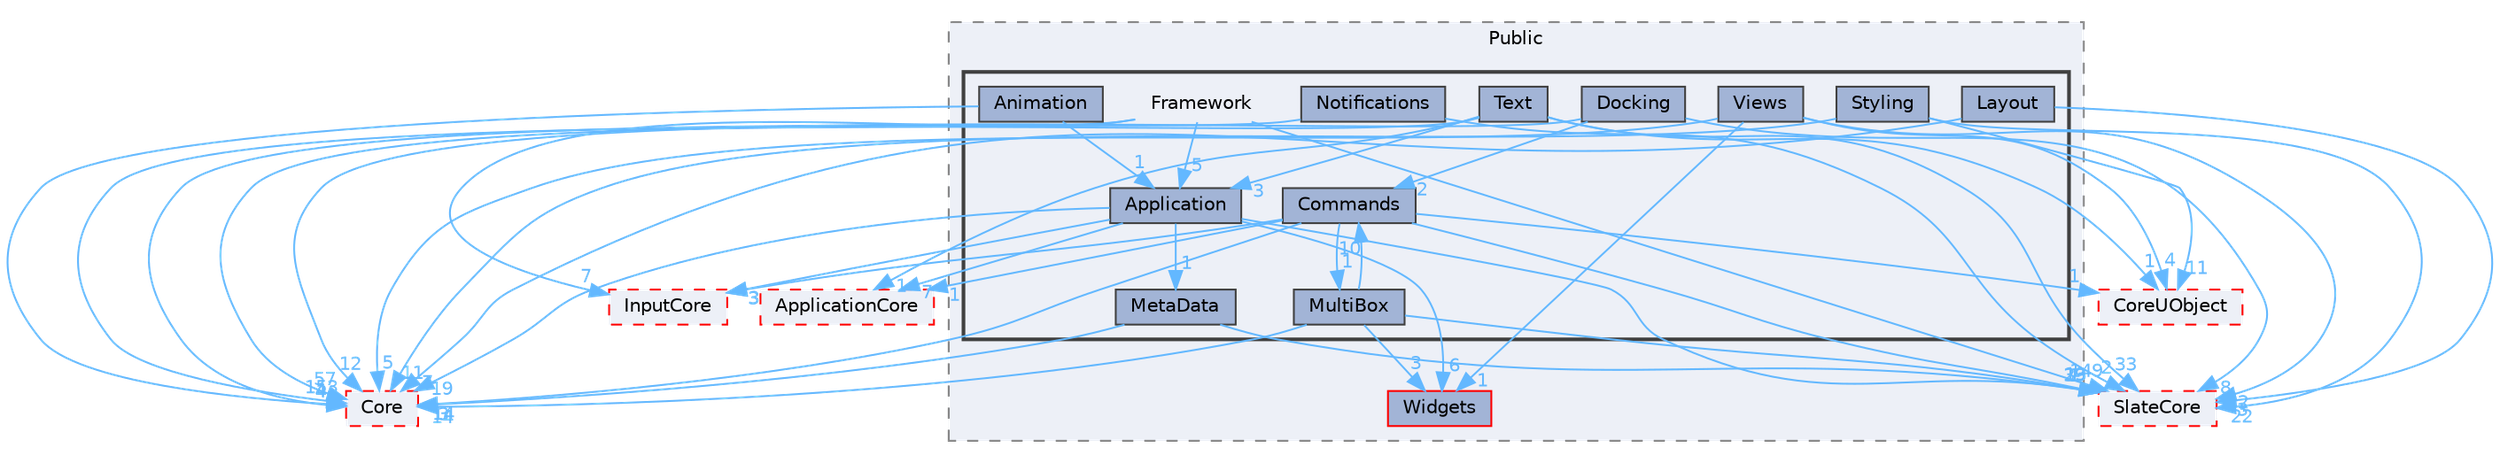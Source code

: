 digraph "Framework"
{
 // INTERACTIVE_SVG=YES
 // LATEX_PDF_SIZE
  bgcolor="transparent";
  edge [fontname=Helvetica,fontsize=10,labelfontname=Helvetica,labelfontsize=10];
  node [fontname=Helvetica,fontsize=10,shape=box,height=0.2,width=0.4];
  compound=true
  subgraph clusterdir_6b2e56294563200244e3f9bb0c4b2842 {
    graph [ bgcolor="#edf0f7", pencolor="grey50", label="Public", fontname=Helvetica,fontsize=10 style="filled,dashed", URL="dir_6b2e56294563200244e3f9bb0c4b2842.html",tooltip=""]
  dir_6228195a1e6fbec85444ea1bdf4c95f2 [label="Widgets", fillcolor="#a2b4d6", color="red", style="filled", URL="dir_6228195a1e6fbec85444ea1bdf4c95f2.html",tooltip=""];
  subgraph clusterdir_5e91650a46d604759d601f9856541501 {
    graph [ bgcolor="#edf0f7", pencolor="grey25", label="", fontname=Helvetica,fontsize=10 style="filled,bold", URL="dir_5e91650a46d604759d601f9856541501.html",tooltip=""]
    dir_5e91650a46d604759d601f9856541501 [shape=plaintext, label="Framework"];
  dir_52f21de8972a95513542383c08269175 [label="Animation", fillcolor="#a2b4d6", color="grey25", style="filled", URL="dir_52f21de8972a95513542383c08269175.html",tooltip=""];
  dir_0c4d1009c699fa6aa489c5b9b3c42ca7 [label="Application", fillcolor="#a2b4d6", color="grey25", style="filled", URL="dir_0c4d1009c699fa6aa489c5b9b3c42ca7.html",tooltip=""];
  dir_eac510c06f4992743683d74de199cad4 [label="Commands", fillcolor="#a2b4d6", color="grey25", style="filled", URL="dir_eac510c06f4992743683d74de199cad4.html",tooltip=""];
  dir_c534016ae6edeb492c9c859b1749297a [label="Docking", fillcolor="#a2b4d6", color="grey25", style="filled", URL="dir_c534016ae6edeb492c9c859b1749297a.html",tooltip=""];
  dir_986af4bd81d49ad2e793371bd6d6f518 [label="Layout", fillcolor="#a2b4d6", color="grey25", style="filled", URL="dir_986af4bd81d49ad2e793371bd6d6f518.html",tooltip=""];
  dir_33ddf2f89c509bc42491fb9442dd0e47 [label="MetaData", fillcolor="#a2b4d6", color="grey25", style="filled", URL="dir_33ddf2f89c509bc42491fb9442dd0e47.html",tooltip=""];
  dir_8d6eee1d0ee9dfc55dcd036107223876 [label="MultiBox", fillcolor="#a2b4d6", color="grey25", style="filled", URL="dir_8d6eee1d0ee9dfc55dcd036107223876.html",tooltip=""];
  dir_5dbe79de6865a22abe1033dbf7480c9a [label="Notifications", fillcolor="#a2b4d6", color="grey25", style="filled", URL="dir_5dbe79de6865a22abe1033dbf7480c9a.html",tooltip=""];
  dir_8fd9cc4086623be2d95daae8ec7b266b [label="Styling", fillcolor="#a2b4d6", color="grey25", style="filled", URL="dir_8fd9cc4086623be2d95daae8ec7b266b.html",tooltip=""];
  dir_9af75d5e925a56391c120cb26b60e348 [label="Text", fillcolor="#a2b4d6", color="grey25", style="filled", URL="dir_9af75d5e925a56391c120cb26b60e348.html",tooltip=""];
  dir_cd7b221c7502e6202c0d1dcb41d28151 [label="Views", fillcolor="#a2b4d6", color="grey25", style="filled", URL="dir_cd7b221c7502e6202c0d1dcb41d28151.html",tooltip=""];
  }
  }
  dir_0e6cddcc9caa1238c7f3774224afaa45 [label="Core", fillcolor="#edf0f7", color="red", style="filled,dashed", URL="dir_0e6cddcc9caa1238c7f3774224afaa45.html",tooltip=""];
  dir_3e8e1daf27a38f5d72a6cbf6f3b5d663 [label="InputCore", fillcolor="#edf0f7", color="red", style="filled,dashed", URL="dir_3e8e1daf27a38f5d72a6cbf6f3b5d663.html",tooltip=""];
  dir_4c499e5e32e2b4479ad7e552df73eeae [label="CoreUObject", fillcolor="#edf0f7", color="red", style="filled,dashed", URL="dir_4c499e5e32e2b4479ad7e552df73eeae.html",tooltip=""];
  dir_a0470932637a5b4378844d0dd6134206 [label="ApplicationCore", fillcolor="#edf0f7", color="red", style="filled,dashed", URL="dir_a0470932637a5b4378844d0dd6134206.html",tooltip=""];
  dir_f0f0d357c8c9eca10fb05693ae8c53b1 [label="SlateCore", fillcolor="#edf0f7", color="red", style="filled,dashed", URL="dir_f0f0d357c8c9eca10fb05693ae8c53b1.html",tooltip=""];
  dir_5e91650a46d604759d601f9856541501->dir_0c4d1009c699fa6aa489c5b9b3c42ca7 [headlabel="5", labeldistance=1.5 headhref="dir_000414_000054.html" href="dir_000414_000054.html" color="steelblue1" fontcolor="steelblue1"];
  dir_5e91650a46d604759d601f9856541501->dir_0e6cddcc9caa1238c7f3774224afaa45 [headlabel="153", labeldistance=1.5 headhref="dir_000414_000266.html" href="dir_000414_000266.html" color="steelblue1" fontcolor="steelblue1"];
  dir_5e91650a46d604759d601f9856541501->dir_3e8e1daf27a38f5d72a6cbf6f3b5d663 [headlabel="7", labeldistance=1.5 headhref="dir_000414_000493.html" href="dir_000414_000493.html" color="steelblue1" fontcolor="steelblue1"];
  dir_5e91650a46d604759d601f9856541501->dir_f0f0d357c8c9eca10fb05693ae8c53b1 [headlabel="149", labeldistance=1.5 headhref="dir_000414_001045.html" href="dir_000414_001045.html" color="steelblue1" fontcolor="steelblue1"];
  dir_52f21de8972a95513542383c08269175->dir_0c4d1009c699fa6aa489c5b9b3c42ca7 [headlabel="1", labeldistance=1.5 headhref="dir_000037_000054.html" href="dir_000037_000054.html" color="steelblue1" fontcolor="steelblue1"];
  dir_52f21de8972a95513542383c08269175->dir_0e6cddcc9caa1238c7f3774224afaa45 [headlabel="4", labeldistance=1.5 headhref="dir_000037_000266.html" href="dir_000037_000266.html" color="steelblue1" fontcolor="steelblue1"];
  dir_0c4d1009c699fa6aa489c5b9b3c42ca7->dir_0e6cddcc9caa1238c7f3774224afaa45 [headlabel="19", labeldistance=1.5 headhref="dir_000054_000266.html" href="dir_000054_000266.html" color="steelblue1" fontcolor="steelblue1"];
  dir_0c4d1009c699fa6aa489c5b9b3c42ca7->dir_33ddf2f89c509bc42491fb9442dd0e47 [headlabel="1", labeldistance=1.5 headhref="dir_000054_000634.html" href="dir_000054_000634.html" color="steelblue1" fontcolor="steelblue1"];
  dir_0c4d1009c699fa6aa489c5b9b3c42ca7->dir_3e8e1daf27a38f5d72a6cbf6f3b5d663 [headlabel="3", labeldistance=1.5 headhref="dir_000054_000493.html" href="dir_000054_000493.html" color="steelblue1" fontcolor="steelblue1"];
  dir_0c4d1009c699fa6aa489c5b9b3c42ca7->dir_6228195a1e6fbec85444ea1bdf4c95f2 [headlabel="6", labeldistance=1.5 headhref="dir_000054_001289.html" href="dir_000054_001289.html" color="steelblue1" fontcolor="steelblue1"];
  dir_0c4d1009c699fa6aa489c5b9b3c42ca7->dir_a0470932637a5b4378844d0dd6134206 [headlabel="7", labeldistance=1.5 headhref="dir_000054_000056.html" href="dir_000054_000056.html" color="steelblue1" fontcolor="steelblue1"];
  dir_0c4d1009c699fa6aa489c5b9b3c42ca7->dir_f0f0d357c8c9eca10fb05693ae8c53b1 [headlabel="39", labeldistance=1.5 headhref="dir_000054_001045.html" href="dir_000054_001045.html" color="steelblue1" fontcolor="steelblue1"];
  dir_eac510c06f4992743683d74de199cad4->dir_0e6cddcc9caa1238c7f3774224afaa45 [headlabel="14", labeldistance=1.5 headhref="dir_000213_000266.html" href="dir_000213_000266.html" color="steelblue1" fontcolor="steelblue1"];
  dir_eac510c06f4992743683d74de199cad4->dir_3e8e1daf27a38f5d72a6cbf6f3b5d663 [headlabel="3", labeldistance=1.5 headhref="dir_000213_000493.html" href="dir_000213_000493.html" color="steelblue1" fontcolor="steelblue1"];
  dir_eac510c06f4992743683d74de199cad4->dir_4c499e5e32e2b4479ad7e552df73eeae [headlabel="1", labeldistance=1.5 headhref="dir_000213_000268.html" href="dir_000213_000268.html" color="steelblue1" fontcolor="steelblue1"];
  dir_eac510c06f4992743683d74de199cad4->dir_8d6eee1d0ee9dfc55dcd036107223876 [headlabel="1", labeldistance=1.5 headhref="dir_000213_000677.html" href="dir_000213_000677.html" color="steelblue1" fontcolor="steelblue1"];
  dir_eac510c06f4992743683d74de199cad4->dir_a0470932637a5b4378844d0dd6134206 [headlabel="1", labeldistance=1.5 headhref="dir_000213_000056.html" href="dir_000213_000056.html" color="steelblue1" fontcolor="steelblue1"];
  dir_eac510c06f4992743683d74de199cad4->dir_f0f0d357c8c9eca10fb05693ae8c53b1 [headlabel="13", labeldistance=1.5 headhref="dir_000213_001045.html" href="dir_000213_001045.html" color="steelblue1" fontcolor="steelblue1"];
  dir_c534016ae6edeb492c9c859b1749297a->dir_0e6cddcc9caa1238c7f3774224afaa45 [headlabel="12", labeldistance=1.5 headhref="dir_000341_000266.html" href="dir_000341_000266.html" color="steelblue1" fontcolor="steelblue1"];
  dir_c534016ae6edeb492c9c859b1749297a->dir_eac510c06f4992743683d74de199cad4 [headlabel="2", labeldistance=1.5 headhref="dir_000341_000213.html" href="dir_000341_000213.html" color="steelblue1" fontcolor="steelblue1"];
  dir_c534016ae6edeb492c9c859b1749297a->dir_f0f0d357c8c9eca10fb05693ae8c53b1 [headlabel="8", labeldistance=1.5 headhref="dir_000341_001045.html" href="dir_000341_001045.html" color="steelblue1" fontcolor="steelblue1"];
  dir_986af4bd81d49ad2e793371bd6d6f518->dir_0e6cddcc9caa1238c7f3774224afaa45 [headlabel="7", labeldistance=1.5 headhref="dir_000559_000266.html" href="dir_000559_000266.html" color="steelblue1" fontcolor="steelblue1"];
  dir_986af4bd81d49ad2e793371bd6d6f518->dir_f0f0d357c8c9eca10fb05693ae8c53b1 [headlabel="3", labeldistance=1.5 headhref="dir_000559_001045.html" href="dir_000559_001045.html" color="steelblue1" fontcolor="steelblue1"];
  dir_33ddf2f89c509bc42491fb9442dd0e47->dir_0e6cddcc9caa1238c7f3774224afaa45 [headlabel="3", labeldistance=1.5 headhref="dir_000634_000266.html" href="dir_000634_000266.html" color="steelblue1" fontcolor="steelblue1"];
  dir_33ddf2f89c509bc42491fb9442dd0e47->dir_f0f0d357c8c9eca10fb05693ae8c53b1 [headlabel="1", labeldistance=1.5 headhref="dir_000634_001045.html" href="dir_000634_001045.html" color="steelblue1" fontcolor="steelblue1"];
  dir_8d6eee1d0ee9dfc55dcd036107223876->dir_0e6cddcc9caa1238c7f3774224afaa45 [headlabel="14", labeldistance=1.5 headhref="dir_000677_000266.html" href="dir_000677_000266.html" color="steelblue1" fontcolor="steelblue1"];
  dir_8d6eee1d0ee9dfc55dcd036107223876->dir_6228195a1e6fbec85444ea1bdf4c95f2 [headlabel="3", labeldistance=1.5 headhref="dir_000677_001289.html" href="dir_000677_001289.html" color="steelblue1" fontcolor="steelblue1"];
  dir_8d6eee1d0ee9dfc55dcd036107223876->dir_eac510c06f4992743683d74de199cad4 [headlabel="10", labeldistance=1.5 headhref="dir_000677_000213.html" href="dir_000677_000213.html" color="steelblue1" fontcolor="steelblue1"];
  dir_8d6eee1d0ee9dfc55dcd036107223876->dir_f0f0d357c8c9eca10fb05693ae8c53b1 [headlabel="23", labeldistance=1.5 headhref="dir_000677_001045.html" href="dir_000677_001045.html" color="steelblue1" fontcolor="steelblue1"];
  dir_5dbe79de6865a22abe1033dbf7480c9a->dir_0e6cddcc9caa1238c7f3774224afaa45 [headlabel="4", labeldistance=1.5 headhref="dir_000696_000266.html" href="dir_000696_000266.html" color="steelblue1" fontcolor="steelblue1"];
  dir_5dbe79de6865a22abe1033dbf7480c9a->dir_f0f0d357c8c9eca10fb05693ae8c53b1 [headlabel="2", labeldistance=1.5 headhref="dir_000696_001045.html" href="dir_000696_001045.html" color="steelblue1" fontcolor="steelblue1"];
  dir_8fd9cc4086623be2d95daae8ec7b266b->dir_0e6cddcc9caa1238c7f3774224afaa45 [headlabel="11", labeldistance=1.5 headhref="dir_001144_000266.html" href="dir_001144_000266.html" color="steelblue1" fontcolor="steelblue1"];
  dir_8fd9cc4086623be2d95daae8ec7b266b->dir_4c499e5e32e2b4479ad7e552df73eeae [headlabel="11", labeldistance=1.5 headhref="dir_001144_000268.html" href="dir_001144_000268.html" color="steelblue1" fontcolor="steelblue1"];
  dir_8fd9cc4086623be2d95daae8ec7b266b->dir_f0f0d357c8c9eca10fb05693ae8c53b1 [headlabel="22", labeldistance=1.5 headhref="dir_001144_001045.html" href="dir_001144_001045.html" color="steelblue1" fontcolor="steelblue1"];
  dir_9af75d5e925a56391c120cb26b60e348->dir_0c4d1009c699fa6aa489c5b9b3c42ca7 [headlabel="3", labeldistance=1.5 headhref="dir_001180_000054.html" href="dir_001180_000054.html" color="steelblue1" fontcolor="steelblue1"];
  dir_9af75d5e925a56391c120cb26b60e348->dir_0e6cddcc9caa1238c7f3774224afaa45 [headlabel="57", labeldistance=1.5 headhref="dir_001180_000266.html" href="dir_001180_000266.html" color="steelblue1" fontcolor="steelblue1"];
  dir_9af75d5e925a56391c120cb26b60e348->dir_4c499e5e32e2b4479ad7e552df73eeae [headlabel="1", labeldistance=1.5 headhref="dir_001180_000268.html" href="dir_001180_000268.html" color="steelblue1" fontcolor="steelblue1"];
  dir_9af75d5e925a56391c120cb26b60e348->dir_a0470932637a5b4378844d0dd6134206 [headlabel="1", labeldistance=1.5 headhref="dir_001180_000056.html" href="dir_001180_000056.html" color="steelblue1" fontcolor="steelblue1"];
  dir_9af75d5e925a56391c120cb26b60e348->dir_f0f0d357c8c9eca10fb05693ae8c53b1 [headlabel="33", labeldistance=1.5 headhref="dir_001180_001045.html" href="dir_001180_001045.html" color="steelblue1" fontcolor="steelblue1"];
  dir_cd7b221c7502e6202c0d1dcb41d28151->dir_0e6cddcc9caa1238c7f3774224afaa45 [headlabel="5", labeldistance=1.5 headhref="dir_001261_000266.html" href="dir_001261_000266.html" color="steelblue1" fontcolor="steelblue1"];
  dir_cd7b221c7502e6202c0d1dcb41d28151->dir_4c499e5e32e2b4479ad7e552df73eeae [headlabel="4", labeldistance=1.5 headhref="dir_001261_000268.html" href="dir_001261_000268.html" color="steelblue1" fontcolor="steelblue1"];
  dir_cd7b221c7502e6202c0d1dcb41d28151->dir_6228195a1e6fbec85444ea1bdf4c95f2 [headlabel="1", labeldistance=1.5 headhref="dir_001261_001289.html" href="dir_001261_001289.html" color="steelblue1" fontcolor="steelblue1"];
  dir_cd7b221c7502e6202c0d1dcb41d28151->dir_f0f0d357c8c9eca10fb05693ae8c53b1 [headlabel="2", labeldistance=1.5 headhref="dir_001261_001045.html" href="dir_001261_001045.html" color="steelblue1" fontcolor="steelblue1"];
}
